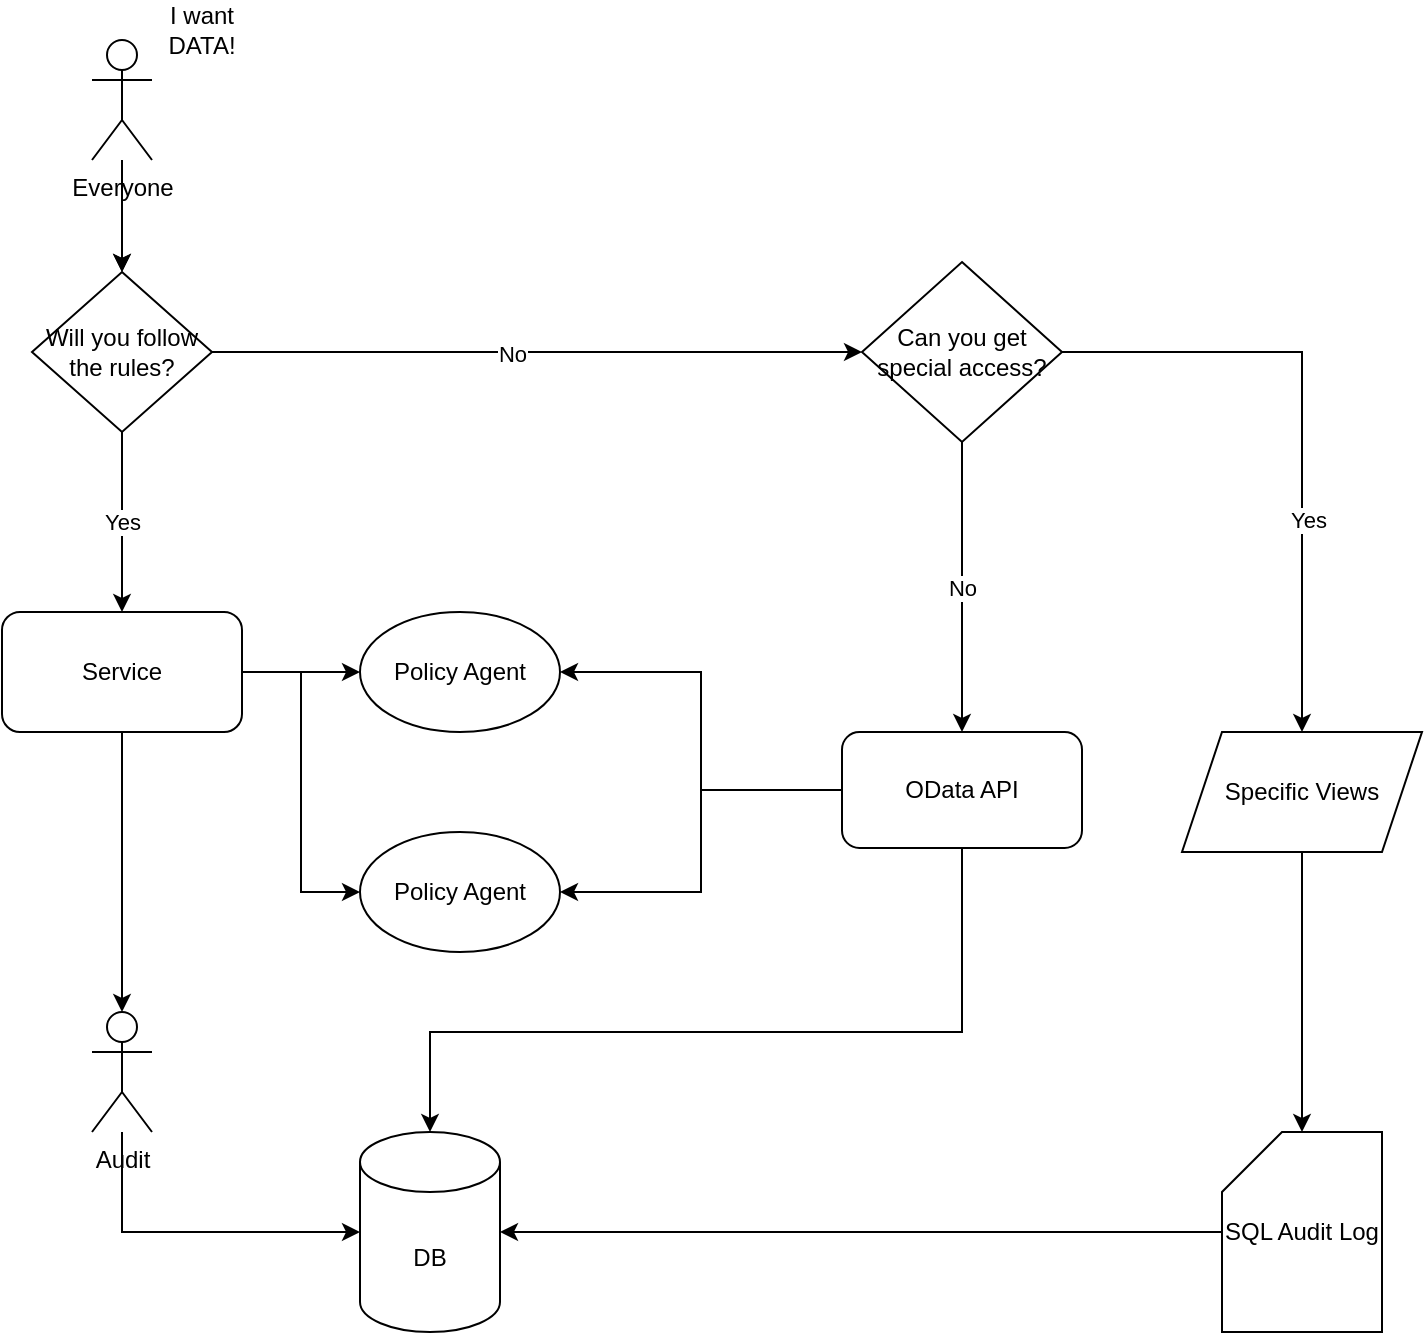 <mxfile version="17.2.2" type="github">
  <diagram id="mYCVvnoqSooHS_Cqvcj3" name="Page-1">
    <mxGraphModel dx="1550" dy="835" grid="1" gridSize="10" guides="1" tooltips="1" connect="1" arrows="1" fold="1" page="1" pageScale="1" pageWidth="827" pageHeight="1169" math="0" shadow="0">
      <root>
        <mxCell id="0" />
        <mxCell id="1" parent="0" />
        <mxCell id="dqSc_5AiH_0_V2ETggPR-12" style="edgeStyle=orthogonalEdgeStyle;rounded=0;orthogonalLoop=1;jettySize=auto;html=1;" edge="1" parent="1" source="dqSc_5AiH_0_V2ETggPR-1" target="dqSc_5AiH_0_V2ETggPR-3">
          <mxGeometry relative="1" as="geometry" />
        </mxCell>
        <mxCell id="dqSc_5AiH_0_V2ETggPR-62" value="" style="edgeStyle=orthogonalEdgeStyle;rounded=0;orthogonalLoop=1;jettySize=auto;html=1;" edge="1" parent="1" source="dqSc_5AiH_0_V2ETggPR-1" target="dqSc_5AiH_0_V2ETggPR-3">
          <mxGeometry relative="1" as="geometry" />
        </mxCell>
        <mxCell id="dqSc_5AiH_0_V2ETggPR-1" value="Everyone" style="shape=umlActor;verticalLabelPosition=bottom;verticalAlign=top;html=1;outlineConnect=0;" vertex="1" parent="1">
          <mxGeometry x="235" y="54" width="30" height="60" as="geometry" />
        </mxCell>
        <mxCell id="dqSc_5AiH_0_V2ETggPR-2" value="I want DATA!" style="text;html=1;strokeColor=none;fillColor=none;align=center;verticalAlign=middle;whiteSpace=wrap;rounded=0;" vertex="1" parent="1">
          <mxGeometry x="260" y="34" width="60" height="30" as="geometry" />
        </mxCell>
        <mxCell id="dqSc_5AiH_0_V2ETggPR-18" value="Yes" style="edgeStyle=orthogonalEdgeStyle;rounded=0;orthogonalLoop=1;jettySize=auto;html=1;" edge="1" parent="1" source="dqSc_5AiH_0_V2ETggPR-3" target="dqSc_5AiH_0_V2ETggPR-17">
          <mxGeometry relative="1" as="geometry" />
        </mxCell>
        <mxCell id="dqSc_5AiH_0_V2ETggPR-53" style="edgeStyle=orthogonalEdgeStyle;rounded=0;orthogonalLoop=1;jettySize=auto;html=1;" edge="1" parent="1" source="dqSc_5AiH_0_V2ETggPR-3" target="dqSc_5AiH_0_V2ETggPR-52">
          <mxGeometry relative="1" as="geometry" />
        </mxCell>
        <mxCell id="dqSc_5AiH_0_V2ETggPR-56" value="No" style="edgeLabel;html=1;align=center;verticalAlign=middle;resizable=0;points=[];" vertex="1" connectable="0" parent="dqSc_5AiH_0_V2ETggPR-53">
          <mxGeometry x="-0.076" y="-1" relative="1" as="geometry">
            <mxPoint as="offset" />
          </mxGeometry>
        </mxCell>
        <mxCell id="dqSc_5AiH_0_V2ETggPR-3" value="Will you follow the rules?" style="rhombus;whiteSpace=wrap;html=1;rounded=0;" vertex="1" parent="1">
          <mxGeometry x="205" y="170" width="90" height="80" as="geometry" />
        </mxCell>
        <mxCell id="dqSc_5AiH_0_V2ETggPR-16" value="DB" style="shape=cylinder3;whiteSpace=wrap;html=1;boundedLbl=1;backgroundOutline=1;size=15;" vertex="1" parent="1">
          <mxGeometry x="369" y="600" width="70" height="100" as="geometry" />
        </mxCell>
        <mxCell id="dqSc_5AiH_0_V2ETggPR-38" style="edgeStyle=orthogonalEdgeStyle;rounded=0;orthogonalLoop=1;jettySize=auto;html=1;" edge="1" parent="1" source="dqSc_5AiH_0_V2ETggPR-17" target="dqSc_5AiH_0_V2ETggPR-36">
          <mxGeometry relative="1" as="geometry" />
        </mxCell>
        <mxCell id="dqSc_5AiH_0_V2ETggPR-47" style="edgeStyle=orthogonalEdgeStyle;rounded=0;orthogonalLoop=1;jettySize=auto;html=1;" edge="1" parent="1" source="dqSc_5AiH_0_V2ETggPR-17" target="dqSc_5AiH_0_V2ETggPR-41">
          <mxGeometry relative="1" as="geometry" />
        </mxCell>
        <mxCell id="dqSc_5AiH_0_V2ETggPR-48" style="edgeStyle=orthogonalEdgeStyle;rounded=0;orthogonalLoop=1;jettySize=auto;html=1;entryX=0;entryY=0.5;entryDx=0;entryDy=0;" edge="1" parent="1" source="dqSc_5AiH_0_V2ETggPR-17" target="dqSc_5AiH_0_V2ETggPR-42">
          <mxGeometry relative="1" as="geometry" />
        </mxCell>
        <mxCell id="dqSc_5AiH_0_V2ETggPR-17" value="Service" style="rounded=1;whiteSpace=wrap;html=1;" vertex="1" parent="1">
          <mxGeometry x="190" y="340" width="120" height="60" as="geometry" />
        </mxCell>
        <mxCell id="dqSc_5AiH_0_V2ETggPR-58" style="edgeStyle=orthogonalEdgeStyle;rounded=0;orthogonalLoop=1;jettySize=auto;html=1;" edge="1" parent="1" source="dqSc_5AiH_0_V2ETggPR-20" target="dqSc_5AiH_0_V2ETggPR-21">
          <mxGeometry relative="1" as="geometry" />
        </mxCell>
        <mxCell id="dqSc_5AiH_0_V2ETggPR-20" value="Specific Views" style="shape=parallelogram;perimeter=parallelogramPerimeter;whiteSpace=wrap;html=1;fixedSize=1;" vertex="1" parent="1">
          <mxGeometry x="780" y="400" width="120" height="60" as="geometry" />
        </mxCell>
        <mxCell id="dqSc_5AiH_0_V2ETggPR-59" style="edgeStyle=orthogonalEdgeStyle;rounded=0;orthogonalLoop=1;jettySize=auto;html=1;entryX=1;entryY=0.5;entryDx=0;entryDy=0;entryPerimeter=0;" edge="1" parent="1" source="dqSc_5AiH_0_V2ETggPR-21" target="dqSc_5AiH_0_V2ETggPR-16">
          <mxGeometry relative="1" as="geometry" />
        </mxCell>
        <mxCell id="dqSc_5AiH_0_V2ETggPR-21" value="SQL Audit Log" style="shape=card;whiteSpace=wrap;html=1;" vertex="1" parent="1">
          <mxGeometry x="800" y="600" width="80" height="100" as="geometry" />
        </mxCell>
        <mxCell id="dqSc_5AiH_0_V2ETggPR-45" style="edgeStyle=orthogonalEdgeStyle;rounded=0;orthogonalLoop=1;jettySize=auto;html=1;entryX=1;entryY=0.5;entryDx=0;entryDy=0;" edge="1" parent="1" source="dqSc_5AiH_0_V2ETggPR-28" target="dqSc_5AiH_0_V2ETggPR-42">
          <mxGeometry relative="1" as="geometry" />
        </mxCell>
        <mxCell id="dqSc_5AiH_0_V2ETggPR-46" style="edgeStyle=orthogonalEdgeStyle;rounded=0;orthogonalLoop=1;jettySize=auto;html=1;entryX=1;entryY=0.5;entryDx=0;entryDy=0;" edge="1" parent="1" source="dqSc_5AiH_0_V2ETggPR-28" target="dqSc_5AiH_0_V2ETggPR-41">
          <mxGeometry relative="1" as="geometry" />
        </mxCell>
        <mxCell id="dqSc_5AiH_0_V2ETggPR-51" style="edgeStyle=orthogonalEdgeStyle;rounded=0;orthogonalLoop=1;jettySize=auto;html=1;entryX=0.5;entryY=0;entryDx=0;entryDy=0;entryPerimeter=0;" edge="1" parent="1" source="dqSc_5AiH_0_V2ETggPR-28" target="dqSc_5AiH_0_V2ETggPR-16">
          <mxGeometry relative="1" as="geometry">
            <Array as="points">
              <mxPoint x="670" y="550" />
              <mxPoint x="404" y="550" />
            </Array>
          </mxGeometry>
        </mxCell>
        <mxCell id="dqSc_5AiH_0_V2ETggPR-28" value="OData API" style="rounded=1;whiteSpace=wrap;html=1;" vertex="1" parent="1">
          <mxGeometry x="610" y="400" width="120" height="58" as="geometry" />
        </mxCell>
        <mxCell id="dqSc_5AiH_0_V2ETggPR-61" style="edgeStyle=orthogonalEdgeStyle;rounded=0;orthogonalLoop=1;jettySize=auto;html=1;" edge="1" parent="1" source="dqSc_5AiH_0_V2ETggPR-36" target="dqSc_5AiH_0_V2ETggPR-16">
          <mxGeometry relative="1" as="geometry">
            <Array as="points">
              <mxPoint x="250" y="650" />
            </Array>
          </mxGeometry>
        </mxCell>
        <mxCell id="dqSc_5AiH_0_V2ETggPR-36" value="Audit" style="shape=umlActor;verticalLabelPosition=bottom;verticalAlign=top;html=1;outlineConnect=0;" vertex="1" parent="1">
          <mxGeometry x="235" y="540" width="30" height="60" as="geometry" />
        </mxCell>
        <mxCell id="dqSc_5AiH_0_V2ETggPR-41" value="Policy Agent" style="ellipse;whiteSpace=wrap;html=1;" vertex="1" parent="1">
          <mxGeometry x="369" y="340" width="100" height="60" as="geometry" />
        </mxCell>
        <mxCell id="dqSc_5AiH_0_V2ETggPR-42" value="Policy Agent" style="ellipse;whiteSpace=wrap;html=1;" vertex="1" parent="1">
          <mxGeometry x="369" y="450" width="100" height="60" as="geometry" />
        </mxCell>
        <mxCell id="dqSc_5AiH_0_V2ETggPR-55" value="No" style="edgeStyle=orthogonalEdgeStyle;rounded=0;orthogonalLoop=1;jettySize=auto;html=1;" edge="1" parent="1" source="dqSc_5AiH_0_V2ETggPR-52" target="dqSc_5AiH_0_V2ETggPR-28">
          <mxGeometry relative="1" as="geometry" />
        </mxCell>
        <mxCell id="dqSc_5AiH_0_V2ETggPR-57" style="edgeStyle=orthogonalEdgeStyle;rounded=0;orthogonalLoop=1;jettySize=auto;html=1;" edge="1" parent="1" source="dqSc_5AiH_0_V2ETggPR-52" target="dqSc_5AiH_0_V2ETggPR-20">
          <mxGeometry relative="1" as="geometry" />
        </mxCell>
        <mxCell id="dqSc_5AiH_0_V2ETggPR-60" value="Yes" style="edgeLabel;html=1;align=center;verticalAlign=middle;resizable=0;points=[];" vertex="1" connectable="0" parent="dqSc_5AiH_0_V2ETggPR-57">
          <mxGeometry x="0.315" y="3" relative="1" as="geometry">
            <mxPoint as="offset" />
          </mxGeometry>
        </mxCell>
        <mxCell id="dqSc_5AiH_0_V2ETggPR-52" value="Can you get special access?" style="rhombus;whiteSpace=wrap;html=1;" vertex="1" parent="1">
          <mxGeometry x="620" y="165" width="100" height="90" as="geometry" />
        </mxCell>
      </root>
    </mxGraphModel>
  </diagram>
</mxfile>
